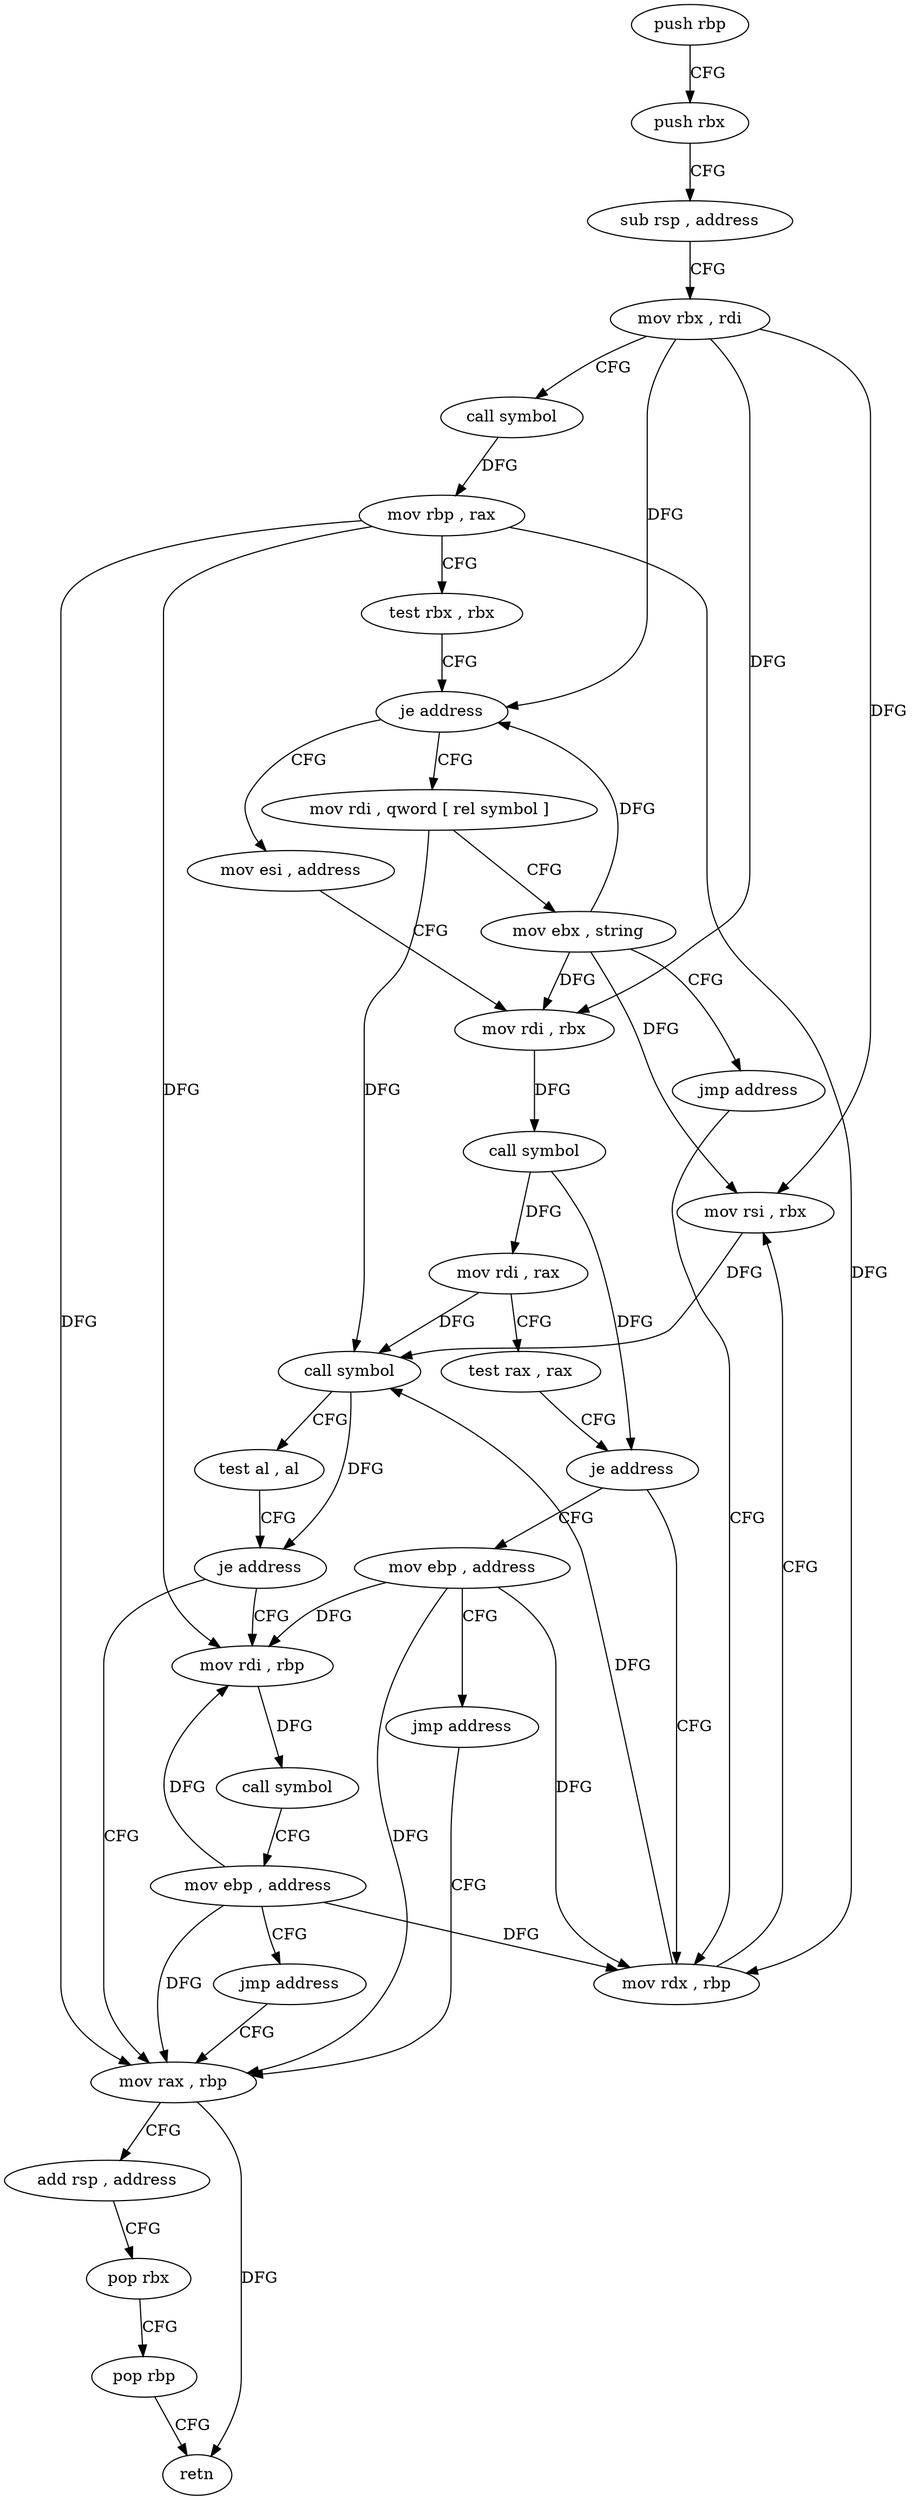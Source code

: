 digraph "func" {
"4215437" [label = "push rbp" ]
"4215438" [label = "push rbx" ]
"4215439" [label = "sub rsp , address" ]
"4215443" [label = "mov rbx , rdi" ]
"4215446" [label = "call symbol" ]
"4215451" [label = "mov rbp , rax" ]
"4215454" [label = "test rbx , rbx" ]
"4215457" [label = "je address" ]
"4215505" [label = "mov rdi , qword [ rel symbol ]" ]
"4215459" [label = "mov esi , address" ]
"4215512" [label = "mov ebx , string" ]
"4215517" [label = "jmp address" ]
"4215480" [label = "mov rdx , rbp" ]
"4215464" [label = "mov rdi , rbx" ]
"4215467" [label = "call symbol" ]
"4215472" [label = "mov rdi , rax" ]
"4215475" [label = "test rax , rax" ]
"4215478" [label = "je address" ]
"4215534" [label = "mov ebp , address" ]
"4215483" [label = "mov rsi , rbx" ]
"4215486" [label = "call symbol" ]
"4215491" [label = "test al , al" ]
"4215493" [label = "je address" ]
"4215519" [label = "mov rdi , rbp" ]
"4215495" [label = "mov rax , rbp" ]
"4215539" [label = "jmp address" ]
"4215522" [label = "call symbol" ]
"4215527" [label = "mov ebp , address" ]
"4215532" [label = "jmp address" ]
"4215498" [label = "add rsp , address" ]
"4215502" [label = "pop rbx" ]
"4215503" [label = "pop rbp" ]
"4215504" [label = "retn" ]
"4215437" -> "4215438" [ label = "CFG" ]
"4215438" -> "4215439" [ label = "CFG" ]
"4215439" -> "4215443" [ label = "CFG" ]
"4215443" -> "4215446" [ label = "CFG" ]
"4215443" -> "4215457" [ label = "DFG" ]
"4215443" -> "4215464" [ label = "DFG" ]
"4215443" -> "4215483" [ label = "DFG" ]
"4215446" -> "4215451" [ label = "DFG" ]
"4215451" -> "4215454" [ label = "CFG" ]
"4215451" -> "4215480" [ label = "DFG" ]
"4215451" -> "4215519" [ label = "DFG" ]
"4215451" -> "4215495" [ label = "DFG" ]
"4215454" -> "4215457" [ label = "CFG" ]
"4215457" -> "4215505" [ label = "CFG" ]
"4215457" -> "4215459" [ label = "CFG" ]
"4215505" -> "4215512" [ label = "CFG" ]
"4215505" -> "4215486" [ label = "DFG" ]
"4215459" -> "4215464" [ label = "CFG" ]
"4215512" -> "4215517" [ label = "CFG" ]
"4215512" -> "4215457" [ label = "DFG" ]
"4215512" -> "4215464" [ label = "DFG" ]
"4215512" -> "4215483" [ label = "DFG" ]
"4215517" -> "4215480" [ label = "CFG" ]
"4215480" -> "4215483" [ label = "CFG" ]
"4215480" -> "4215486" [ label = "DFG" ]
"4215464" -> "4215467" [ label = "DFG" ]
"4215467" -> "4215472" [ label = "DFG" ]
"4215467" -> "4215478" [ label = "DFG" ]
"4215472" -> "4215475" [ label = "CFG" ]
"4215472" -> "4215486" [ label = "DFG" ]
"4215475" -> "4215478" [ label = "CFG" ]
"4215478" -> "4215534" [ label = "CFG" ]
"4215478" -> "4215480" [ label = "CFG" ]
"4215534" -> "4215539" [ label = "CFG" ]
"4215534" -> "4215480" [ label = "DFG" ]
"4215534" -> "4215519" [ label = "DFG" ]
"4215534" -> "4215495" [ label = "DFG" ]
"4215483" -> "4215486" [ label = "DFG" ]
"4215486" -> "4215491" [ label = "CFG" ]
"4215486" -> "4215493" [ label = "DFG" ]
"4215491" -> "4215493" [ label = "CFG" ]
"4215493" -> "4215519" [ label = "CFG" ]
"4215493" -> "4215495" [ label = "CFG" ]
"4215519" -> "4215522" [ label = "DFG" ]
"4215495" -> "4215498" [ label = "CFG" ]
"4215495" -> "4215504" [ label = "DFG" ]
"4215539" -> "4215495" [ label = "CFG" ]
"4215522" -> "4215527" [ label = "CFG" ]
"4215527" -> "4215532" [ label = "CFG" ]
"4215527" -> "4215480" [ label = "DFG" ]
"4215527" -> "4215519" [ label = "DFG" ]
"4215527" -> "4215495" [ label = "DFG" ]
"4215532" -> "4215495" [ label = "CFG" ]
"4215498" -> "4215502" [ label = "CFG" ]
"4215502" -> "4215503" [ label = "CFG" ]
"4215503" -> "4215504" [ label = "CFG" ]
}
